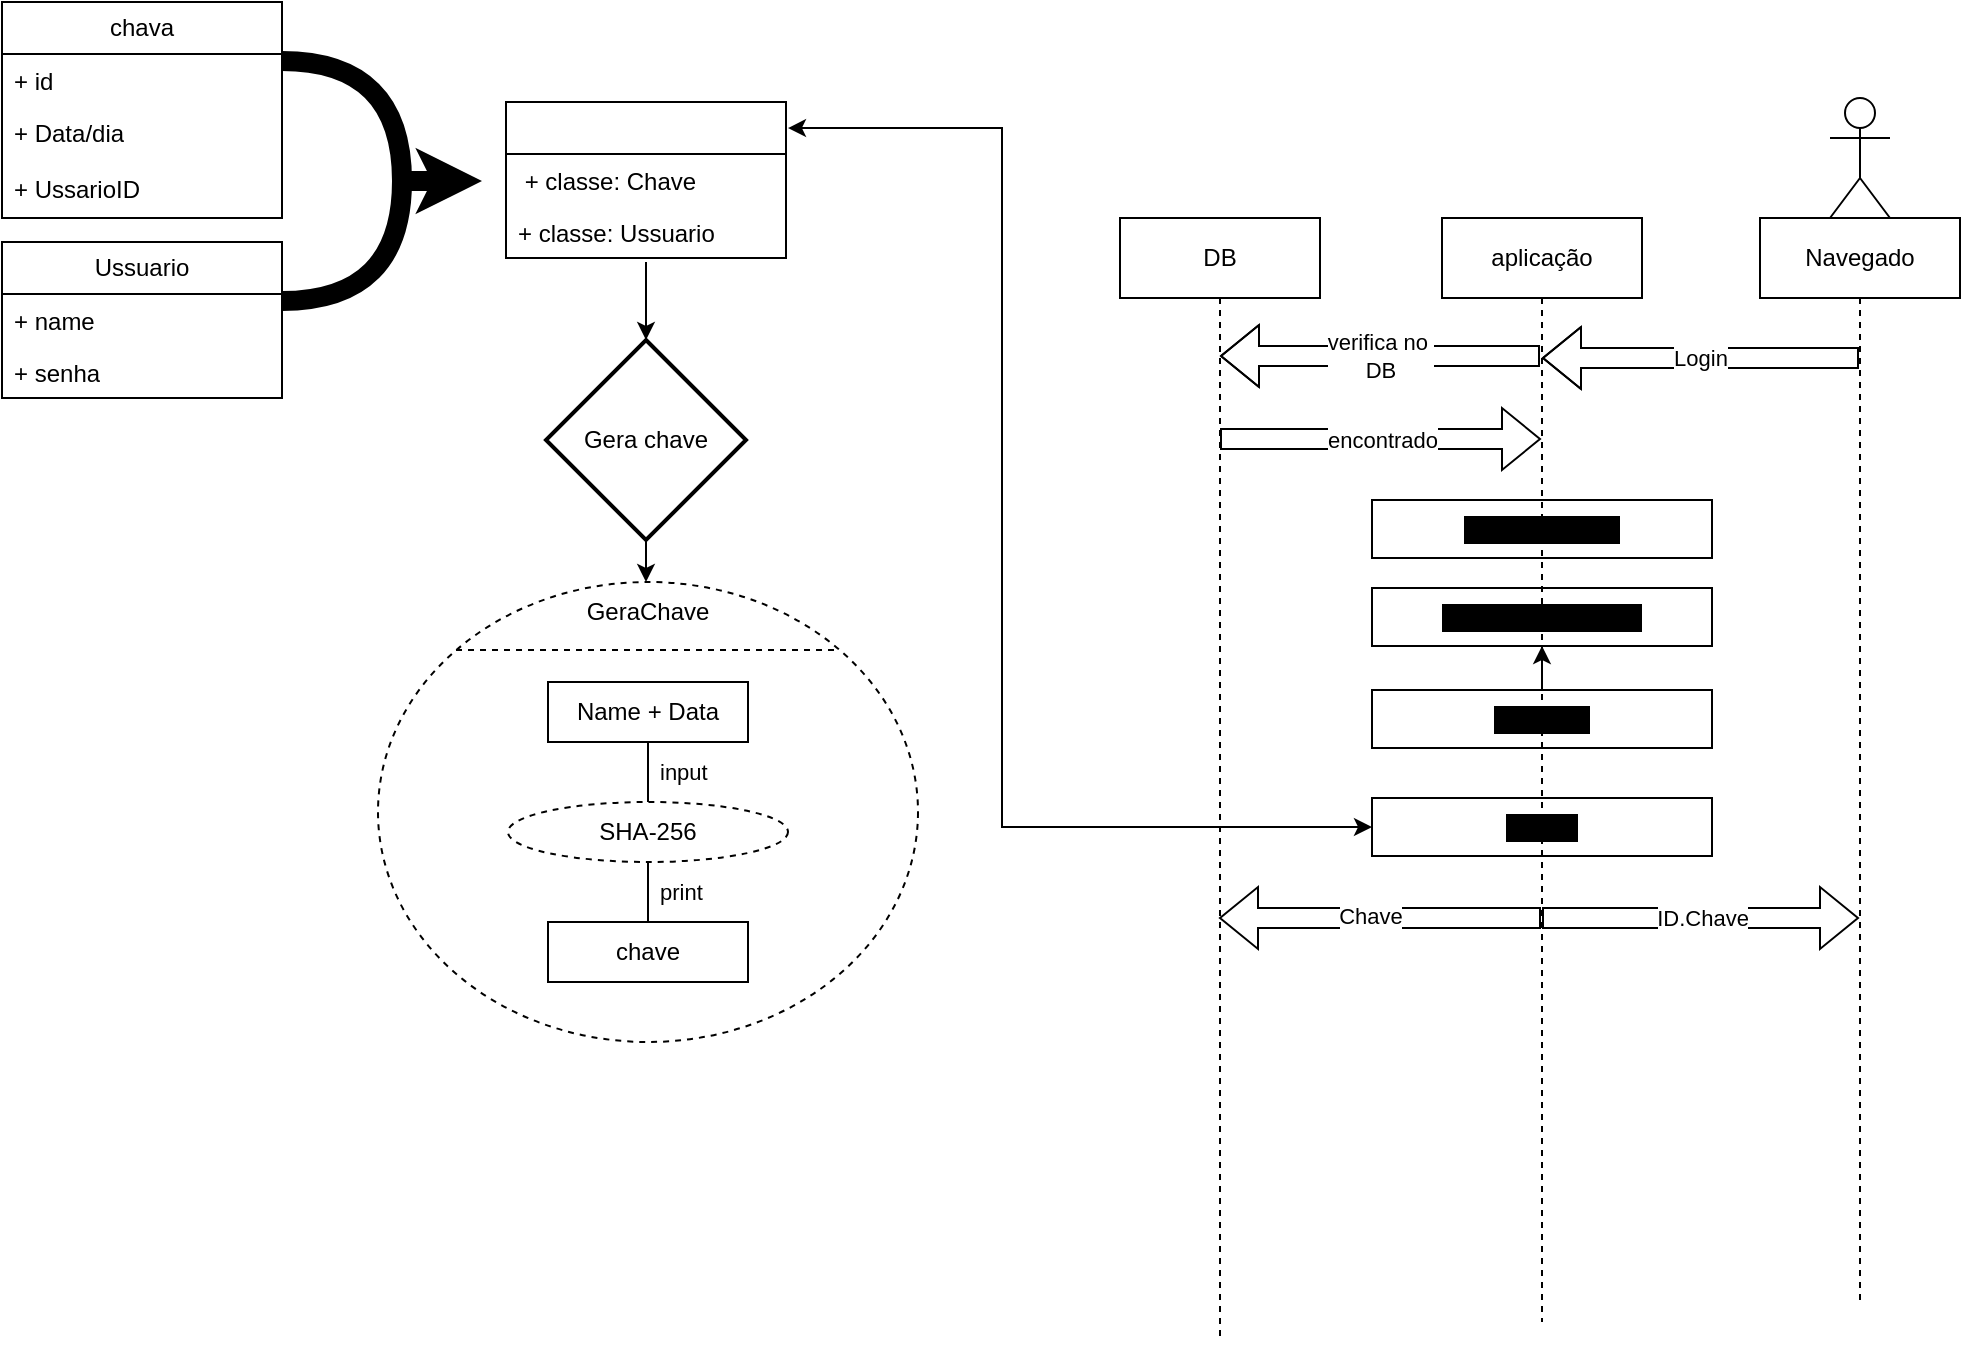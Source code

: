 <mxfile version="28.0.4" pages="2">
  <diagram name="gerado de chave" id="oO6XoiMdrsmoQaL0UD6D">
    <mxGraphModel dx="1108" dy="877" grid="1" gridSize="10" guides="1" tooltips="1" connect="1" arrows="1" fold="1" page="1" pageScale="1" pageWidth="827" pageHeight="1169" math="0" shadow="0">
      <root>
        <mxCell id="0" />
        <mxCell id="1" parent="0" />
        <mxCell id="_diVwnvd_Tb4f9maOz4h-2" value="chava" style="swimlane;fontStyle=0;childLayout=stackLayout;horizontal=1;startSize=26;fillColor=none;horizontalStack=0;resizeParent=1;resizeParentMax=0;resizeLast=0;collapsible=1;marginBottom=0;whiteSpace=wrap;html=1;" vertex="1" parent="1">
          <mxGeometry x="40" y="40" width="140" height="108" as="geometry">
            <mxRectangle x="40" y="40" width="70" height="30" as="alternateBounds" />
          </mxGeometry>
        </mxCell>
        <mxCell id="_diVwnvd_Tb4f9maOz4h-3" value="+ id" style="text;strokeColor=none;fillColor=none;align=left;verticalAlign=top;spacingLeft=4;spacingRight=4;overflow=hidden;rotatable=0;points=[[0,0.5],[1,0.5]];portConstraint=eastwest;whiteSpace=wrap;html=1;" vertex="1" parent="_diVwnvd_Tb4f9maOz4h-2">
          <mxGeometry y="26" width="140" height="26" as="geometry" />
        </mxCell>
        <mxCell id="_diVwnvd_Tb4f9maOz4h-4" value="+ Data/dia" style="text;strokeColor=none;fillColor=none;align=left;verticalAlign=top;spacingLeft=4;spacingRight=4;overflow=hidden;rotatable=0;points=[[0,0.5],[1,0.5]];portConstraint=eastwest;whiteSpace=wrap;html=1;" vertex="1" parent="_diVwnvd_Tb4f9maOz4h-2">
          <mxGeometry y="52" width="140" height="28" as="geometry" />
        </mxCell>
        <mxCell id="5QqClH5NhG4_UNFrkXk--25" value="+ UssarioID" style="text;strokeColor=none;fillColor=none;align=left;verticalAlign=top;spacingLeft=4;spacingRight=4;overflow=hidden;rotatable=0;points=[[0,0.5],[1,0.5]];portConstraint=eastwest;whiteSpace=wrap;html=1;" vertex="1" parent="_diVwnvd_Tb4f9maOz4h-2">
          <mxGeometry y="80" width="140" height="28" as="geometry" />
        </mxCell>
        <mxCell id="_diVwnvd_Tb4f9maOz4h-6" value="Ussuario" style="swimlane;fontStyle=0;childLayout=stackLayout;horizontal=1;startSize=26;fillColor=none;horizontalStack=0;resizeParent=1;resizeParentMax=0;resizeLast=0;collapsible=1;marginBottom=0;whiteSpace=wrap;html=1;" vertex="1" parent="1">
          <mxGeometry x="40" y="160" width="140" height="78" as="geometry" />
        </mxCell>
        <mxCell id="_diVwnvd_Tb4f9maOz4h-7" value="+ name" style="text;strokeColor=none;fillColor=none;align=left;verticalAlign=top;spacingLeft=4;spacingRight=4;overflow=hidden;rotatable=0;points=[[0,0.5],[1,0.5]];portConstraint=eastwest;whiteSpace=wrap;html=1;" vertex="1" parent="_diVwnvd_Tb4f9maOz4h-6">
          <mxGeometry y="26" width="140" height="26" as="geometry" />
        </mxCell>
        <mxCell id="_diVwnvd_Tb4f9maOz4h-8" value="+ senha" style="text;strokeColor=none;fillColor=none;align=left;verticalAlign=top;spacingLeft=4;spacingRight=4;overflow=hidden;rotatable=0;points=[[0,0.5],[1,0.5]];portConstraint=eastwest;whiteSpace=wrap;html=1;" vertex="1" parent="_diVwnvd_Tb4f9maOz4h-6">
          <mxGeometry y="52" width="140" height="26" as="geometry" />
        </mxCell>
        <mxCell id="_diVwnvd_Tb4f9maOz4h-10" value="" style="rounded=0;orthogonalLoop=1;jettySize=auto;html=1;endArrow=halfCircle;endFill=0;endSize=49;strokeWidth=10;sketch=0;fontSize=12;curved=1;startSize=1;sourcePerimeterSpacing=2;targetPerimeterSpacing=3;startArrow=classic;startFill=1;" edge="1" parent="1">
          <mxGeometry relative="1" as="geometry">
            <mxPoint x="280" y="129.5" as="sourcePoint" />
            <mxPoint x="180" y="129.5" as="targetPoint" />
            <Array as="points" />
          </mxGeometry>
        </mxCell>
        <mxCell id="_diVwnvd_Tb4f9maOz4h-11" value="" style="ellipse;whiteSpace=wrap;html=1;align=center;aspect=fixed;fillColor=none;strokeColor=none;resizable=0;perimeter=centerPerimeter;rotatable=0;allowArrows=0;points=[];outlineConnect=1;" vertex="1" parent="1">
          <mxGeometry x="200" y="100" width="10" height="10" as="geometry" />
        </mxCell>
        <mxCell id="_diVwnvd_Tb4f9maOz4h-12" value="&lt;div&gt;&lt;pre style=&quot;font-family: &amp;quot;JetBrains Mono&amp;quot;, monospace;&quot;&gt;&lt;font style=&quot;color: rgb(255, 255, 255);&quot;&gt;V_altenticado&lt;/font&gt;&lt;/pre&gt;&lt;/div&gt;" style="swimlane;fontStyle=0;childLayout=stackLayout;horizontal=1;startSize=26;fillColor=none;horizontalStack=0;resizeParent=1;resizeParentMax=0;resizeLast=0;collapsible=1;marginBottom=0;whiteSpace=wrap;html=1;" vertex="1" parent="1">
          <mxGeometry x="292" y="90" width="140" height="78" as="geometry" />
        </mxCell>
        <mxCell id="_diVwnvd_Tb4f9maOz4h-13" value="&amp;nbsp;+ classe: Chave" style="text;strokeColor=none;fillColor=none;align=left;verticalAlign=top;spacingLeft=4;spacingRight=4;overflow=hidden;rotatable=0;points=[[0,0.5],[1,0.5]];portConstraint=eastwest;whiteSpace=wrap;html=1;" vertex="1" parent="_diVwnvd_Tb4f9maOz4h-12">
          <mxGeometry y="26" width="140" height="26" as="geometry" />
        </mxCell>
        <mxCell id="_diVwnvd_Tb4f9maOz4h-14" value="+ classe: Ussuario" style="text;strokeColor=none;fillColor=none;align=left;verticalAlign=top;spacingLeft=4;spacingRight=4;overflow=hidden;rotatable=0;points=[[0,0.5],[1,0.5]];portConstraint=eastwest;whiteSpace=wrap;html=1;" vertex="1" parent="_diVwnvd_Tb4f9maOz4h-12">
          <mxGeometry y="52" width="140" height="26" as="geometry" />
        </mxCell>
        <mxCell id="_diVwnvd_Tb4f9maOz4h-27" value="Gera chave" style="strokeWidth=2;html=1;shape=mxgraph.flowchart.decision;whiteSpace=wrap;" vertex="1" parent="1">
          <mxGeometry x="312" y="209" width="100" height="100" as="geometry" />
        </mxCell>
        <mxCell id="_diVwnvd_Tb4f9maOz4h-28" value="" style="endArrow=classic;html=1;rounded=0;entryX=0.5;entryY=0;entryDx=0;entryDy=0;entryPerimeter=0;" edge="1" parent="1" target="_diVwnvd_Tb4f9maOz4h-27">
          <mxGeometry width="50" height="50" relative="1" as="geometry">
            <mxPoint x="362" y="170" as="sourcePoint" />
            <mxPoint x="400" y="180" as="targetPoint" />
          </mxGeometry>
        </mxCell>
        <mxCell id="5QqClH5NhG4_UNFrkXk--1" value="" style="shape=ellipse;container=1;horizontal=1;horizontalStack=0;resizeParent=1;resizeParentMax=0;resizeLast=0;html=1;dashed=1;collapsible=0;" vertex="1" parent="1">
          <mxGeometry x="228" y="330" width="270" height="230" as="geometry" />
        </mxCell>
        <mxCell id="5QqClH5NhG4_UNFrkXk--2" value="GeraChave" style="html=1;strokeColor=none;fillColor=none;align=center;verticalAlign=middle;spacingLeft=4;spacingRight=4;rotatable=0;points=[[0,0.5],[1,0.5]];resizeWidth=1;whiteSpace=wrap;" vertex="1" parent="5QqClH5NhG4_UNFrkXk--1">
          <mxGeometry width="270" height="30" as="geometry" />
        </mxCell>
        <mxCell id="5QqClH5NhG4_UNFrkXk--3" value="" style="line;strokeWidth=1;fillColor=none;rotatable=0;labelPosition=right;points=[];portConstraint=eastwest;dashed=1;resizeWidth=1;" vertex="1" parent="5QqClH5NhG4_UNFrkXk--1">
          <mxGeometry x="39" y="30" width="192" height="8" as="geometry" />
        </mxCell>
        <mxCell id="5QqClH5NhG4_UNFrkXk--4" value="Name + Data" style="html=1;align=center;verticalAlign=middle;rotatable=0;whiteSpace=wrap;" vertex="1" parent="5QqClH5NhG4_UNFrkXk--1">
          <mxGeometry width="100" height="30" relative="1" as="geometry">
            <mxPoint x="85" y="50" as="offset" />
          </mxGeometry>
        </mxCell>
        <mxCell id="5QqClH5NhG4_UNFrkXk--5" value="SHA-256" style="shape=ellipse;html=1;align=center;verticalAlign=middle;rotatable=0;dashed=1;whiteSpace=wrap;" vertex="1" parent="5QqClH5NhG4_UNFrkXk--1">
          <mxGeometry width="140" height="30" relative="1" as="geometry">
            <mxPoint x="65" y="110" as="offset" />
          </mxGeometry>
        </mxCell>
        <mxCell id="5QqClH5NhG4_UNFrkXk--6" value="input" style="edgeStyle=none;endArrow=none;verticalAlign=middle;labelBackgroundColor=none;endSize=12;html=1;align=left;endFill=0;spacingLeft=4;rounded=0;" edge="1" parent="5QqClH5NhG4_UNFrkXk--1" source="5QqClH5NhG4_UNFrkXk--4" target="5QqClH5NhG4_UNFrkXk--5">
          <mxGeometry relative="1" as="geometry" />
        </mxCell>
        <mxCell id="5QqClH5NhG4_UNFrkXk--7" value="chave" style="html=1;align=center;verticalAlign=middle;rotatable=0;whiteSpace=wrap;" vertex="1" parent="5QqClH5NhG4_UNFrkXk--1">
          <mxGeometry width="100" height="30" relative="1" as="geometry">
            <mxPoint x="85" y="170" as="offset" />
          </mxGeometry>
        </mxCell>
        <mxCell id="5QqClH5NhG4_UNFrkXk--8" value="print" style="edgeStyle=none;endArrow=none;verticalAlign=middle;labelBackgroundColor=none;endSize=12;html=1;align=left;endFill=0;spacingLeft=4;rounded=0;" edge="1" parent="5QqClH5NhG4_UNFrkXk--1" source="5QqClH5NhG4_UNFrkXk--5" target="5QqClH5NhG4_UNFrkXk--7">
          <mxGeometry relative="1" as="geometry" />
        </mxCell>
        <mxCell id="5QqClH5NhG4_UNFrkXk--9" value="" style="endArrow=classic;html=1;rounded=0;exitX=0.5;exitY=1;exitDx=0;exitDy=0;exitPerimeter=0;" edge="1" parent="1" source="_diVwnvd_Tb4f9maOz4h-27">
          <mxGeometry width="50" height="50" relative="1" as="geometry">
            <mxPoint x="290" y="480" as="sourcePoint" />
            <mxPoint x="362" y="330" as="targetPoint" />
          </mxGeometry>
        </mxCell>
        <mxCell id="5QqClH5NhG4_UNFrkXk--10" value="Actor" style="shape=umlActor;verticalLabelPosition=bottom;verticalAlign=top;html=1;" vertex="1" parent="1">
          <mxGeometry x="954" y="88" width="30" height="60" as="geometry" />
        </mxCell>
        <mxCell id="5QqClH5NhG4_UNFrkXk--11" value="aplicação" style="shape=umlLifeline;perimeter=lifelinePerimeter;whiteSpace=wrap;html=1;container=1;dropTarget=0;collapsible=0;recursiveResize=0;outlineConnect=0;portConstraint=eastwest;newEdgeStyle={&quot;edgeStyle&quot;:&quot;elbowEdgeStyle&quot;,&quot;elbow&quot;:&quot;vertical&quot;,&quot;curved&quot;:0,&quot;rounded&quot;:0};" vertex="1" parent="1">
          <mxGeometry x="760" y="148" width="100" height="552" as="geometry" />
        </mxCell>
        <mxCell id="5QqClH5NhG4_UNFrkXk--12" value="Navegado" style="shape=umlLifeline;perimeter=lifelinePerimeter;whiteSpace=wrap;html=1;container=1;dropTarget=0;collapsible=0;recursiveResize=0;outlineConnect=0;portConstraint=eastwest;newEdgeStyle={&quot;edgeStyle&quot;:&quot;elbowEdgeStyle&quot;,&quot;elbow&quot;:&quot;vertical&quot;,&quot;curved&quot;:0,&quot;rounded&quot;:0};" vertex="1" parent="1">
          <mxGeometry x="919" y="148" width="100" height="542" as="geometry" />
        </mxCell>
        <mxCell id="5QqClH5NhG4_UNFrkXk--13" value="Login" style="shape=flexArrow;endArrow=classic;html=1;rounded=0;" edge="1" parent="1" source="5QqClH5NhG4_UNFrkXk--12" target="5QqClH5NhG4_UNFrkXk--11">
          <mxGeometry width="50" height="50" relative="1" as="geometry">
            <mxPoint x="830" y="267" as="sourcePoint" />
            <mxPoint x="880" y="217" as="targetPoint" />
            <Array as="points">
              <mxPoint x="870" y="218" />
            </Array>
          </mxGeometry>
        </mxCell>
        <mxCell id="5QqClH5NhG4_UNFrkXk--14" value="DB" style="shape=umlLifeline;perimeter=lifelinePerimeter;whiteSpace=wrap;html=1;container=1;dropTarget=0;collapsible=0;recursiveResize=0;outlineConnect=0;portConstraint=eastwest;newEdgeStyle={&quot;edgeStyle&quot;:&quot;elbowEdgeStyle&quot;,&quot;elbow&quot;:&quot;vertical&quot;,&quot;curved&quot;:0,&quot;rounded&quot;:0};" vertex="1" parent="1">
          <mxGeometry x="599" y="148" width="100" height="562" as="geometry" />
        </mxCell>
        <mxCell id="5QqClH5NhG4_UNFrkXk--15" value="verifica no&amp;nbsp;&lt;div&gt;DB&lt;/div&gt;" style="shape=flexArrow;endArrow=classic;html=1;rounded=0;" edge="1" parent="1" target="5QqClH5NhG4_UNFrkXk--14">
          <mxGeometry width="50" height="50" relative="1" as="geometry">
            <mxPoint x="809" y="217" as="sourcePoint" />
            <mxPoint x="689" y="217" as="targetPoint" />
            <Array as="points">
              <mxPoint x="749" y="217" />
            </Array>
          </mxGeometry>
        </mxCell>
        <mxCell id="5QqClH5NhG4_UNFrkXk--16" value="&lt;span style=&quot;background-color: rgb(0, 0, 0);&quot;&gt;Name + Data atual&lt;/span&gt;" style="rounded=0;whiteSpace=wrap;html=1;fillColor=none;" vertex="1" parent="1">
          <mxGeometry x="725" y="333" width="170" height="29" as="geometry" />
        </mxCell>
        <mxCell id="5QqClH5NhG4_UNFrkXk--17" value="encontrado" style="shape=flexArrow;endArrow=classic;html=1;rounded=0;strokeColor=light-dark(#000000,#FFFFFF);startSize=6;sourcePerimeterSpacing=0;" edge="1" parent="1" source="5QqClH5NhG4_UNFrkXk--14">
          <mxGeometry width="50" height="50" relative="1" as="geometry">
            <mxPoint x="690" y="259" as="sourcePoint" />
            <mxPoint x="809.5" y="258.5" as="targetPoint" />
          </mxGeometry>
        </mxCell>
        <mxCell id="5QqClH5NhG4_UNFrkXk--27" value="" style="edgeStyle=orthogonalEdgeStyle;rounded=0;orthogonalLoop=1;jettySize=auto;html=1;" edge="1" parent="1" source="5QqClH5NhG4_UNFrkXk--18" target="5QqClH5NhG4_UNFrkXk--16">
          <mxGeometry relative="1" as="geometry" />
        </mxCell>
        <mxCell id="5QqClH5NhG4_UNFrkXk--18" value="&lt;span style=&quot;background-color: rgb(0, 0, 0);&quot;&gt;SHA-256&lt;/span&gt;" style="rounded=0;whiteSpace=wrap;html=1;fillColor=none;" vertex="1" parent="1">
          <mxGeometry x="725" y="384" width="170" height="29" as="geometry" />
        </mxCell>
        <mxCell id="5QqClH5NhG4_UNFrkXk--19" value="&lt;span style=&quot;background-color: rgb(0, 0, 0);&quot;&gt;V_ALT&lt;/span&gt;" style="rounded=0;whiteSpace=wrap;html=1;fillColor=none;" vertex="1" parent="1">
          <mxGeometry x="725" y="438" width="170" height="29" as="geometry" />
        </mxCell>
        <mxCell id="5QqClH5NhG4_UNFrkXk--20" value="" style="shape=flexArrow;endArrow=classic;html=1;rounded=0;" edge="1" parent="1">
          <mxGeometry width="50" height="50" relative="1" as="geometry">
            <mxPoint x="809.5" y="498" as="sourcePoint" />
            <mxPoint x="648.5" y="498" as="targetPoint" />
          </mxGeometry>
        </mxCell>
        <mxCell id="5QqClH5NhG4_UNFrkXk--22" value="Chave" style="edgeLabel;html=1;align=center;verticalAlign=middle;resizable=0;points=[];" vertex="1" connectable="0" parent="5QqClH5NhG4_UNFrkXk--20">
          <mxGeometry x="0.062" y="-1" relative="1" as="geometry">
            <mxPoint as="offset" />
          </mxGeometry>
        </mxCell>
        <mxCell id="5QqClH5NhG4_UNFrkXk--21" value="ID.Chave" style="shape=flexArrow;endArrow=classic;html=1;rounded=0;" edge="1" parent="1">
          <mxGeometry width="50" height="50" relative="1" as="geometry">
            <mxPoint x="810" y="498" as="sourcePoint" />
            <mxPoint x="968.5" y="498" as="targetPoint" />
          </mxGeometry>
        </mxCell>
        <mxCell id="5QqClH5NhG4_UNFrkXk--26" value="" style="endArrow=classic;html=1;rounded=0;exitX=1.007;exitY=0.167;exitDx=0;exitDy=0;exitPerimeter=0;entryX=0;entryY=0.5;entryDx=0;entryDy=0;edgeStyle=orthogonalEdgeStyle;startArrow=classic;startFill=1;" edge="1" parent="1" source="_diVwnvd_Tb4f9maOz4h-12" target="5QqClH5NhG4_UNFrkXk--19">
          <mxGeometry width="50" height="50" relative="1" as="geometry">
            <mxPoint x="530" y="410" as="sourcePoint" />
            <mxPoint x="580" y="360" as="targetPoint" />
            <Array as="points">
              <mxPoint x="540" y="103" />
              <mxPoint x="540" y="453" />
            </Array>
          </mxGeometry>
        </mxCell>
        <mxCell id="5QqClH5NhG4_UNFrkXk--28" value="&lt;span style=&quot;background-color: rgb(0, 0, 0);&quot;&gt;Login Validado&lt;/span&gt;" style="rounded=0;whiteSpace=wrap;html=1;fillColor=none;" vertex="1" parent="1">
          <mxGeometry x="725" y="289" width="170" height="29" as="geometry" />
        </mxCell>
      </root>
    </mxGraphModel>
  </diagram>
  <diagram id="6Tch3Ns24sKtCRJh3krg" name="Página-2">
    <mxGraphModel grid="1" page="1" gridSize="10" guides="1" tooltips="1" connect="1" arrows="1" fold="1" pageScale="1" pageWidth="827" pageHeight="1169" math="0" shadow="0">
      <root>
        <mxCell id="0" />
        <mxCell id="1" parent="0" />
      </root>
    </mxGraphModel>
  </diagram>
</mxfile>
